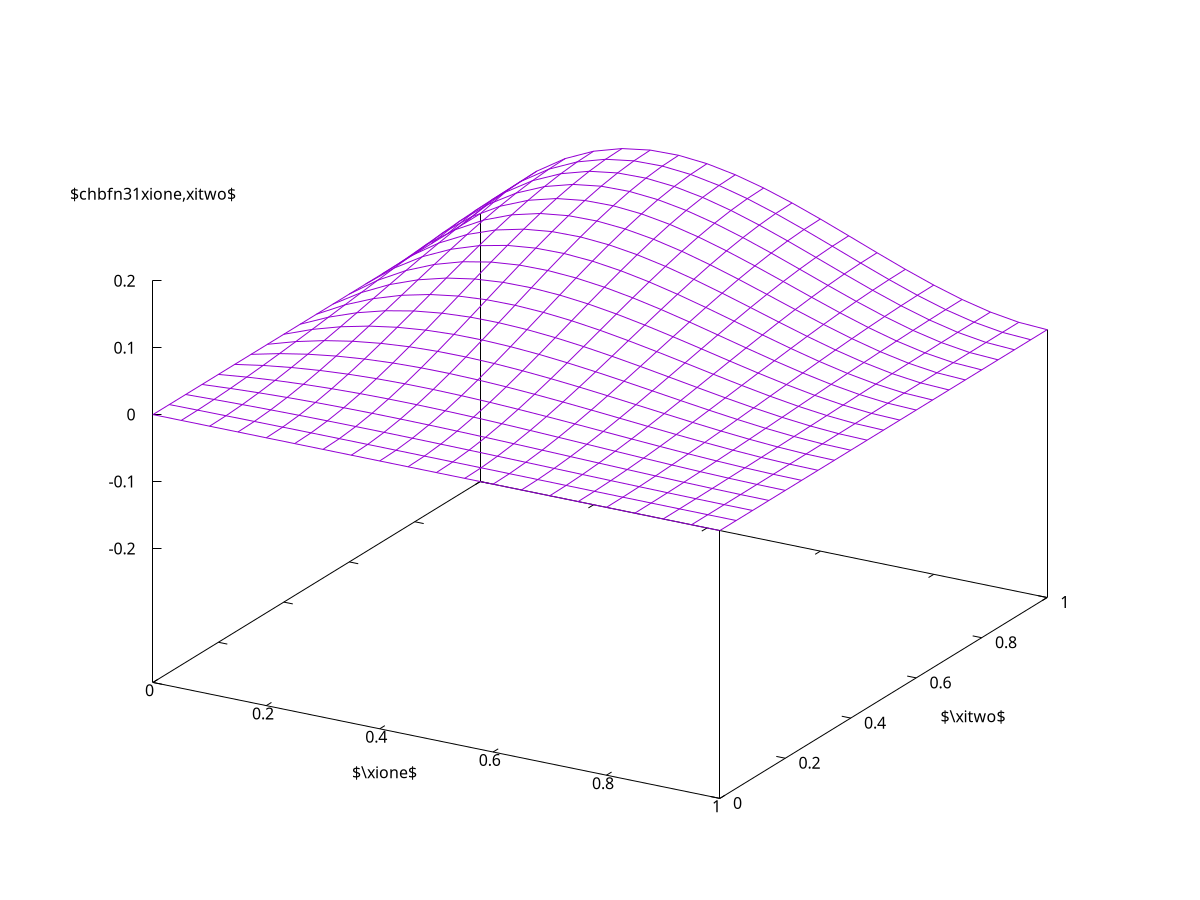 #set title "Bicubic Hermite basis functions"
set nokey
set samples 21
set isosample 21
set xlabel "$\\xione$"
set ylabel "$\\xitwo$"
set label 7 "$\\chbfn{3}{1}{\\xione,\\xitwo}$" at 0.00, 0.00, 0.33 centre
#set xtics  0.00,0.25,1
#set ytics -0.25,0.25,1
set ztics -0.20,0.1,0.20
phi10(z)=1.0-3.0*z*z+2.0*z*z*z
phi11(z)=z*(z-1.0)*(z-1.0)
phi20(z)=z*z*(3.0-2.0*z)
phi21(z)=z*z*(z-1.0)
psi7(x,y)=phi11(x)*phi20(y)
set xrange [0:1]
set yrange [0:1]
set zrange [-0.2:0.2]
splot psi7(x,y)
 

